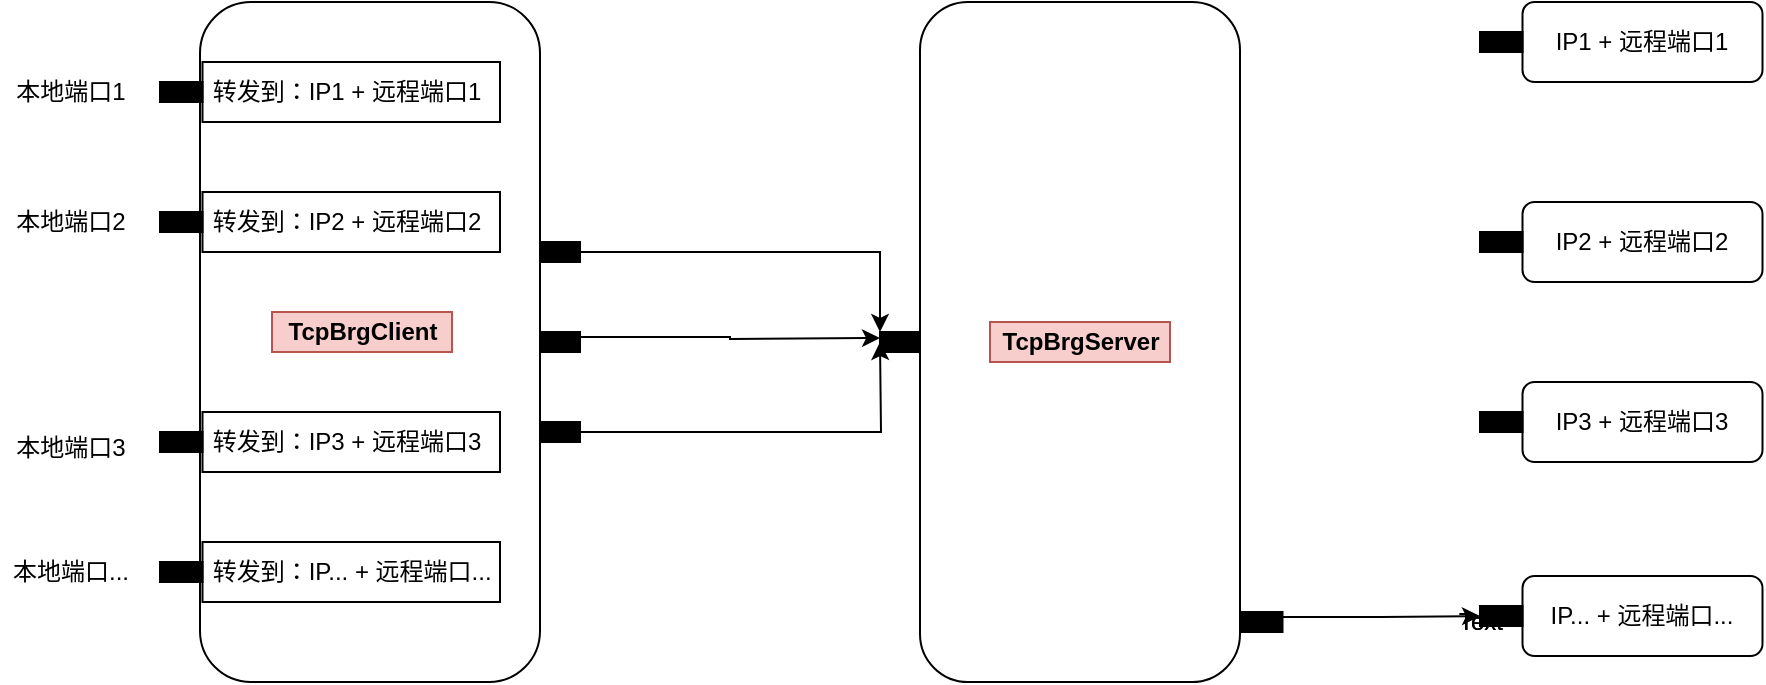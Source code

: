 <mxfile version="16.2.4" type="github">
  <diagram id="ZvBWjjgQ0p8d6c_FjP97" name="Page-1">
    <mxGraphModel dx="2062" dy="1132" grid="1" gridSize="10" guides="1" tooltips="1" connect="1" arrows="1" fold="1" page="1" pageScale="1" pageWidth="100000" pageHeight="200000" math="0" shadow="0">
      <root>
        <mxCell id="0" />
        <mxCell id="1" parent="0" />
        <mxCell id="Z9xgoCtB_bgihMzi4D6J-1" value="" style="rounded=1;whiteSpace=wrap;html=1;" vertex="1" parent="1">
          <mxGeometry x="400" y="260" width="170" height="340" as="geometry" />
        </mxCell>
        <mxCell id="Z9xgoCtB_bgihMzi4D6J-7" value="" style="group" vertex="1" connectable="0" parent="1">
          <mxGeometry x="380" y="290" width="170" height="30" as="geometry" />
        </mxCell>
        <mxCell id="Z9xgoCtB_bgihMzi4D6J-2" value="&amp;nbsp;转发到：IP1 + 远程端口1" style="rounded=0;whiteSpace=wrap;html=1;align=left;" vertex="1" parent="Z9xgoCtB_bgihMzi4D6J-7">
          <mxGeometry x="21.25" width="148.75" height="30" as="geometry" />
        </mxCell>
        <mxCell id="Z9xgoCtB_bgihMzi4D6J-5" value="" style="rounded=0;whiteSpace=wrap;html=1;fillColor=#000000;" vertex="1" parent="Z9xgoCtB_bgihMzi4D6J-7">
          <mxGeometry y="10" width="21.25" height="10" as="geometry" />
        </mxCell>
        <mxCell id="Z9xgoCtB_bgihMzi4D6J-8" value="本地端口1" style="text;html=1;resizable=0;autosize=1;align=center;verticalAlign=middle;points=[];fillColor=none;strokeColor=none;rounded=0;" vertex="1" parent="1">
          <mxGeometry x="300" y="295" width="70" height="20" as="geometry" />
        </mxCell>
        <mxCell id="Z9xgoCtB_bgihMzi4D6J-10" value="" style="group" vertex="1" connectable="0" parent="1">
          <mxGeometry x="380" y="465" width="170" height="30" as="geometry" />
        </mxCell>
        <mxCell id="Z9xgoCtB_bgihMzi4D6J-11" value="&amp;nbsp;转发到：IP3 + 远程端口3" style="rounded=0;whiteSpace=wrap;html=1;align=left;" vertex="1" parent="Z9xgoCtB_bgihMzi4D6J-10">
          <mxGeometry x="21.25" width="148.75" height="30" as="geometry" />
        </mxCell>
        <mxCell id="Z9xgoCtB_bgihMzi4D6J-12" value="" style="rounded=0;whiteSpace=wrap;html=1;fillColor=#000000;" vertex="1" parent="Z9xgoCtB_bgihMzi4D6J-10">
          <mxGeometry y="10" width="21.25" height="10" as="geometry" />
        </mxCell>
        <mxCell id="Z9xgoCtB_bgihMzi4D6J-13" value="" style="group" vertex="1" connectable="0" parent="1">
          <mxGeometry x="380" y="355" width="170" height="30" as="geometry" />
        </mxCell>
        <mxCell id="Z9xgoCtB_bgihMzi4D6J-14" value="&amp;nbsp;转发到：IP2 + 远程端口2" style="rounded=0;whiteSpace=wrap;html=1;align=left;" vertex="1" parent="Z9xgoCtB_bgihMzi4D6J-13">
          <mxGeometry x="21.25" width="148.75" height="30" as="geometry" />
        </mxCell>
        <mxCell id="Z9xgoCtB_bgihMzi4D6J-15" value="" style="rounded=0;whiteSpace=wrap;html=1;fillColor=#000000;" vertex="1" parent="Z9xgoCtB_bgihMzi4D6J-13">
          <mxGeometry y="10" width="21.25" height="10" as="geometry" />
        </mxCell>
        <mxCell id="Z9xgoCtB_bgihMzi4D6J-17" value="" style="group" vertex="1" connectable="0" parent="1">
          <mxGeometry x="380" y="530" width="170" height="30" as="geometry" />
        </mxCell>
        <mxCell id="Z9xgoCtB_bgihMzi4D6J-18" value="&amp;nbsp;转发到：IP... + 远程端口..." style="rounded=0;whiteSpace=wrap;html=1;align=left;" vertex="1" parent="Z9xgoCtB_bgihMzi4D6J-17">
          <mxGeometry x="21.25" width="148.75" height="30" as="geometry" />
        </mxCell>
        <mxCell id="Z9xgoCtB_bgihMzi4D6J-19" value="" style="rounded=0;whiteSpace=wrap;html=1;fillColor=#000000;" vertex="1" parent="Z9xgoCtB_bgihMzi4D6J-17">
          <mxGeometry y="10" width="21.25" height="10" as="geometry" />
        </mxCell>
        <mxCell id="Z9xgoCtB_bgihMzi4D6J-20" value="本地端口2" style="text;html=1;resizable=0;autosize=1;align=center;verticalAlign=middle;points=[];fillColor=none;strokeColor=none;rounded=0;" vertex="1" parent="1">
          <mxGeometry x="300" y="360" width="70" height="20" as="geometry" />
        </mxCell>
        <mxCell id="Z9xgoCtB_bgihMzi4D6J-21" value="本地端口3" style="text;html=1;resizable=0;autosize=1;align=center;verticalAlign=middle;points=[];fillColor=none;strokeColor=none;rounded=0;" vertex="1" parent="1">
          <mxGeometry x="300" y="473" width="70" height="20" as="geometry" />
        </mxCell>
        <mxCell id="Z9xgoCtB_bgihMzi4D6J-22" value="本地端口..." style="text;html=1;resizable=0;autosize=1;align=center;verticalAlign=middle;points=[];fillColor=none;strokeColor=none;rounded=0;" vertex="1" parent="1">
          <mxGeometry x="300" y="535" width="70" height="20" as="geometry" />
        </mxCell>
        <mxCell id="Z9xgoCtB_bgihMzi4D6J-23" value="" style="rounded=1;whiteSpace=wrap;html=1;" vertex="1" parent="1">
          <mxGeometry x="760" y="260" width="160" height="340" as="geometry" />
        </mxCell>
        <mxCell id="Z9xgoCtB_bgihMzi4D6J-31" style="edgeStyle=orthogonalEdgeStyle;rounded=0;orthogonalLoop=1;jettySize=auto;html=1;exitX=1;exitY=0.5;exitDx=0;exitDy=0;entryX=0;entryY=0;entryDx=0;entryDy=0;" edge="1" parent="1" source="Z9xgoCtB_bgihMzi4D6J-24" target="Z9xgoCtB_bgihMzi4D6J-30">
          <mxGeometry relative="1" as="geometry" />
        </mxCell>
        <mxCell id="Z9xgoCtB_bgihMzi4D6J-24" value="" style="rounded=0;whiteSpace=wrap;html=1;fillColor=#000000;" vertex="1" parent="1">
          <mxGeometry x="570" y="380" width="20" height="10" as="geometry" />
        </mxCell>
        <mxCell id="Z9xgoCtB_bgihMzi4D6J-32" style="edgeStyle=orthogonalEdgeStyle;rounded=0;orthogonalLoop=1;jettySize=auto;html=1;exitX=1;exitY=0.25;exitDx=0;exitDy=0;" edge="1" parent="1" source="Z9xgoCtB_bgihMzi4D6J-25">
          <mxGeometry relative="1" as="geometry">
            <mxPoint x="740" y="428" as="targetPoint" />
          </mxGeometry>
        </mxCell>
        <mxCell id="Z9xgoCtB_bgihMzi4D6J-25" value="" style="rounded=0;whiteSpace=wrap;html=1;fillColor=#000000;" vertex="1" parent="1">
          <mxGeometry x="570" y="425" width="20" height="10" as="geometry" />
        </mxCell>
        <mxCell id="Z9xgoCtB_bgihMzi4D6J-33" style="edgeStyle=orthogonalEdgeStyle;rounded=0;orthogonalLoop=1;jettySize=auto;html=1;exitX=1;exitY=0.5;exitDx=0;exitDy=0;" edge="1" parent="1" source="Z9xgoCtB_bgihMzi4D6J-26">
          <mxGeometry relative="1" as="geometry">
            <mxPoint x="740" y="430" as="targetPoint" />
          </mxGeometry>
        </mxCell>
        <mxCell id="Z9xgoCtB_bgihMzi4D6J-26" value="" style="rounded=0;whiteSpace=wrap;html=1;fillColor=#000000;" vertex="1" parent="1">
          <mxGeometry x="570" y="470" width="20" height="10" as="geometry" />
        </mxCell>
        <mxCell id="Z9xgoCtB_bgihMzi4D6J-30" value="" style="rounded=0;whiteSpace=wrap;html=1;fillColor=#000000;" vertex="1" parent="1">
          <mxGeometry x="740" y="425" width="20" height="10" as="geometry" />
        </mxCell>
        <mxCell id="Z9xgoCtB_bgihMzi4D6J-40" value="" style="group" vertex="1" connectable="0" parent="1">
          <mxGeometry x="1040" y="260" width="141.25" height="40" as="geometry" />
        </mxCell>
        <mxCell id="Z9xgoCtB_bgihMzi4D6J-37" value="&lt;span&gt;IP1 + 远程端口1&lt;/span&gt;" style="rounded=1;whiteSpace=wrap;html=1;fillColor=#FFFFFF;" vertex="1" parent="Z9xgoCtB_bgihMzi4D6J-40">
          <mxGeometry x="21.25" width="120" height="40" as="geometry" />
        </mxCell>
        <mxCell id="Z9xgoCtB_bgihMzi4D6J-38" value="" style="rounded=0;whiteSpace=wrap;html=1;fillColor=#000000;" vertex="1" parent="Z9xgoCtB_bgihMzi4D6J-40">
          <mxGeometry y="15" width="21.25" height="10" as="geometry" />
        </mxCell>
        <mxCell id="Z9xgoCtB_bgihMzi4D6J-41" value="" style="group" vertex="1" connectable="0" parent="1">
          <mxGeometry x="1040" y="360" width="141.25" height="40" as="geometry" />
        </mxCell>
        <mxCell id="Z9xgoCtB_bgihMzi4D6J-42" value="&lt;span&gt;IP2 + 远程端口2&lt;/span&gt;" style="rounded=1;whiteSpace=wrap;html=1;fillColor=#FFFFFF;" vertex="1" parent="Z9xgoCtB_bgihMzi4D6J-41">
          <mxGeometry x="21.25" width="120" height="40" as="geometry" />
        </mxCell>
        <mxCell id="Z9xgoCtB_bgihMzi4D6J-43" value="" style="rounded=0;whiteSpace=wrap;html=1;fillColor=#000000;" vertex="1" parent="Z9xgoCtB_bgihMzi4D6J-41">
          <mxGeometry y="15" width="21.25" height="10" as="geometry" />
        </mxCell>
        <mxCell id="Z9xgoCtB_bgihMzi4D6J-44" value="" style="group" vertex="1" connectable="0" parent="1">
          <mxGeometry x="1040" y="450" width="141.25" height="40" as="geometry" />
        </mxCell>
        <mxCell id="Z9xgoCtB_bgihMzi4D6J-45" value="&lt;span&gt;IP3 + 远程端口3&lt;/span&gt;" style="rounded=1;whiteSpace=wrap;html=1;fillColor=#FFFFFF;" vertex="1" parent="Z9xgoCtB_bgihMzi4D6J-44">
          <mxGeometry x="21.25" width="120" height="40" as="geometry" />
        </mxCell>
        <mxCell id="Z9xgoCtB_bgihMzi4D6J-46" value="" style="rounded=0;whiteSpace=wrap;html=1;fillColor=#000000;" vertex="1" parent="Z9xgoCtB_bgihMzi4D6J-44">
          <mxGeometry y="15" width="21.25" height="10" as="geometry" />
        </mxCell>
        <mxCell id="Z9xgoCtB_bgihMzi4D6J-47" value="" style="group" vertex="1" connectable="0" parent="1">
          <mxGeometry x="1040" y="547" width="141.25" height="40" as="geometry" />
        </mxCell>
        <mxCell id="Z9xgoCtB_bgihMzi4D6J-48" value="&lt;span&gt;IP... + 远程端口...&lt;br&gt;&lt;/span&gt;" style="rounded=1;whiteSpace=wrap;html=1;fillColor=#FFFFFF;" vertex="1" parent="Z9xgoCtB_bgihMzi4D6J-47">
          <mxGeometry x="21.25" width="120" height="40" as="geometry" />
        </mxCell>
        <mxCell id="Z9xgoCtB_bgihMzi4D6J-49" value="" style="rounded=0;whiteSpace=wrap;html=1;fillColor=#000000;" vertex="1" parent="Z9xgoCtB_bgihMzi4D6J-47">
          <mxGeometry y="15" width="21.25" height="10" as="geometry" />
        </mxCell>
        <mxCell id="Z9xgoCtB_bgihMzi4D6J-51" style="edgeStyle=orthogonalEdgeStyle;rounded=0;orthogonalLoop=1;jettySize=auto;html=1;exitX=1;exitY=0.25;exitDx=0;exitDy=0;entryX=0;entryY=0.5;entryDx=0;entryDy=0;" edge="1" parent="1" source="Z9xgoCtB_bgihMzi4D6J-50" target="Z9xgoCtB_bgihMzi4D6J-49">
          <mxGeometry relative="1" as="geometry" />
        </mxCell>
        <mxCell id="Z9xgoCtB_bgihMzi4D6J-50" value="" style="rounded=0;whiteSpace=wrap;html=1;fillColor=#000000;" vertex="1" parent="1">
          <mxGeometry x="920" y="565" width="21.25" height="10" as="geometry" />
        </mxCell>
        <mxCell id="Z9xgoCtB_bgihMzi4D6J-52" value="Text" style="text;html=1;resizable=0;autosize=1;align=center;verticalAlign=middle;points=[];fillColor=none;strokeColor=none;rounded=0;" vertex="1" parent="1">
          <mxGeometry x="1020" y="560" width="40" height="20" as="geometry" />
        </mxCell>
        <mxCell id="Z9xgoCtB_bgihMzi4D6J-53" value="Text" style="text;html=1;resizable=0;autosize=1;align=center;verticalAlign=middle;points=[];fillColor=none;strokeColor=none;rounded=0;" vertex="1" parent="1">
          <mxGeometry x="1020" y="560" width="40" height="20" as="geometry" />
        </mxCell>
        <mxCell id="Z9xgoCtB_bgihMzi4D6J-54" value="TcpBrgClient" style="text;html=1;align=center;verticalAlign=middle;resizable=0;points=[];autosize=1;strokeColor=#b85450;fillColor=#f8cecc;fontStyle=1" vertex="1" parent="1">
          <mxGeometry x="436" y="415" width="90" height="20" as="geometry" />
        </mxCell>
        <mxCell id="Z9xgoCtB_bgihMzi4D6J-55" value="TcpBrgServer" style="text;html=1;align=center;verticalAlign=middle;resizable=0;points=[];autosize=1;strokeColor=#b85450;fillColor=#f8cecc;fontStyle=1" vertex="1" parent="1">
          <mxGeometry x="795" y="420" width="90" height="20" as="geometry" />
        </mxCell>
      </root>
    </mxGraphModel>
  </diagram>
</mxfile>
